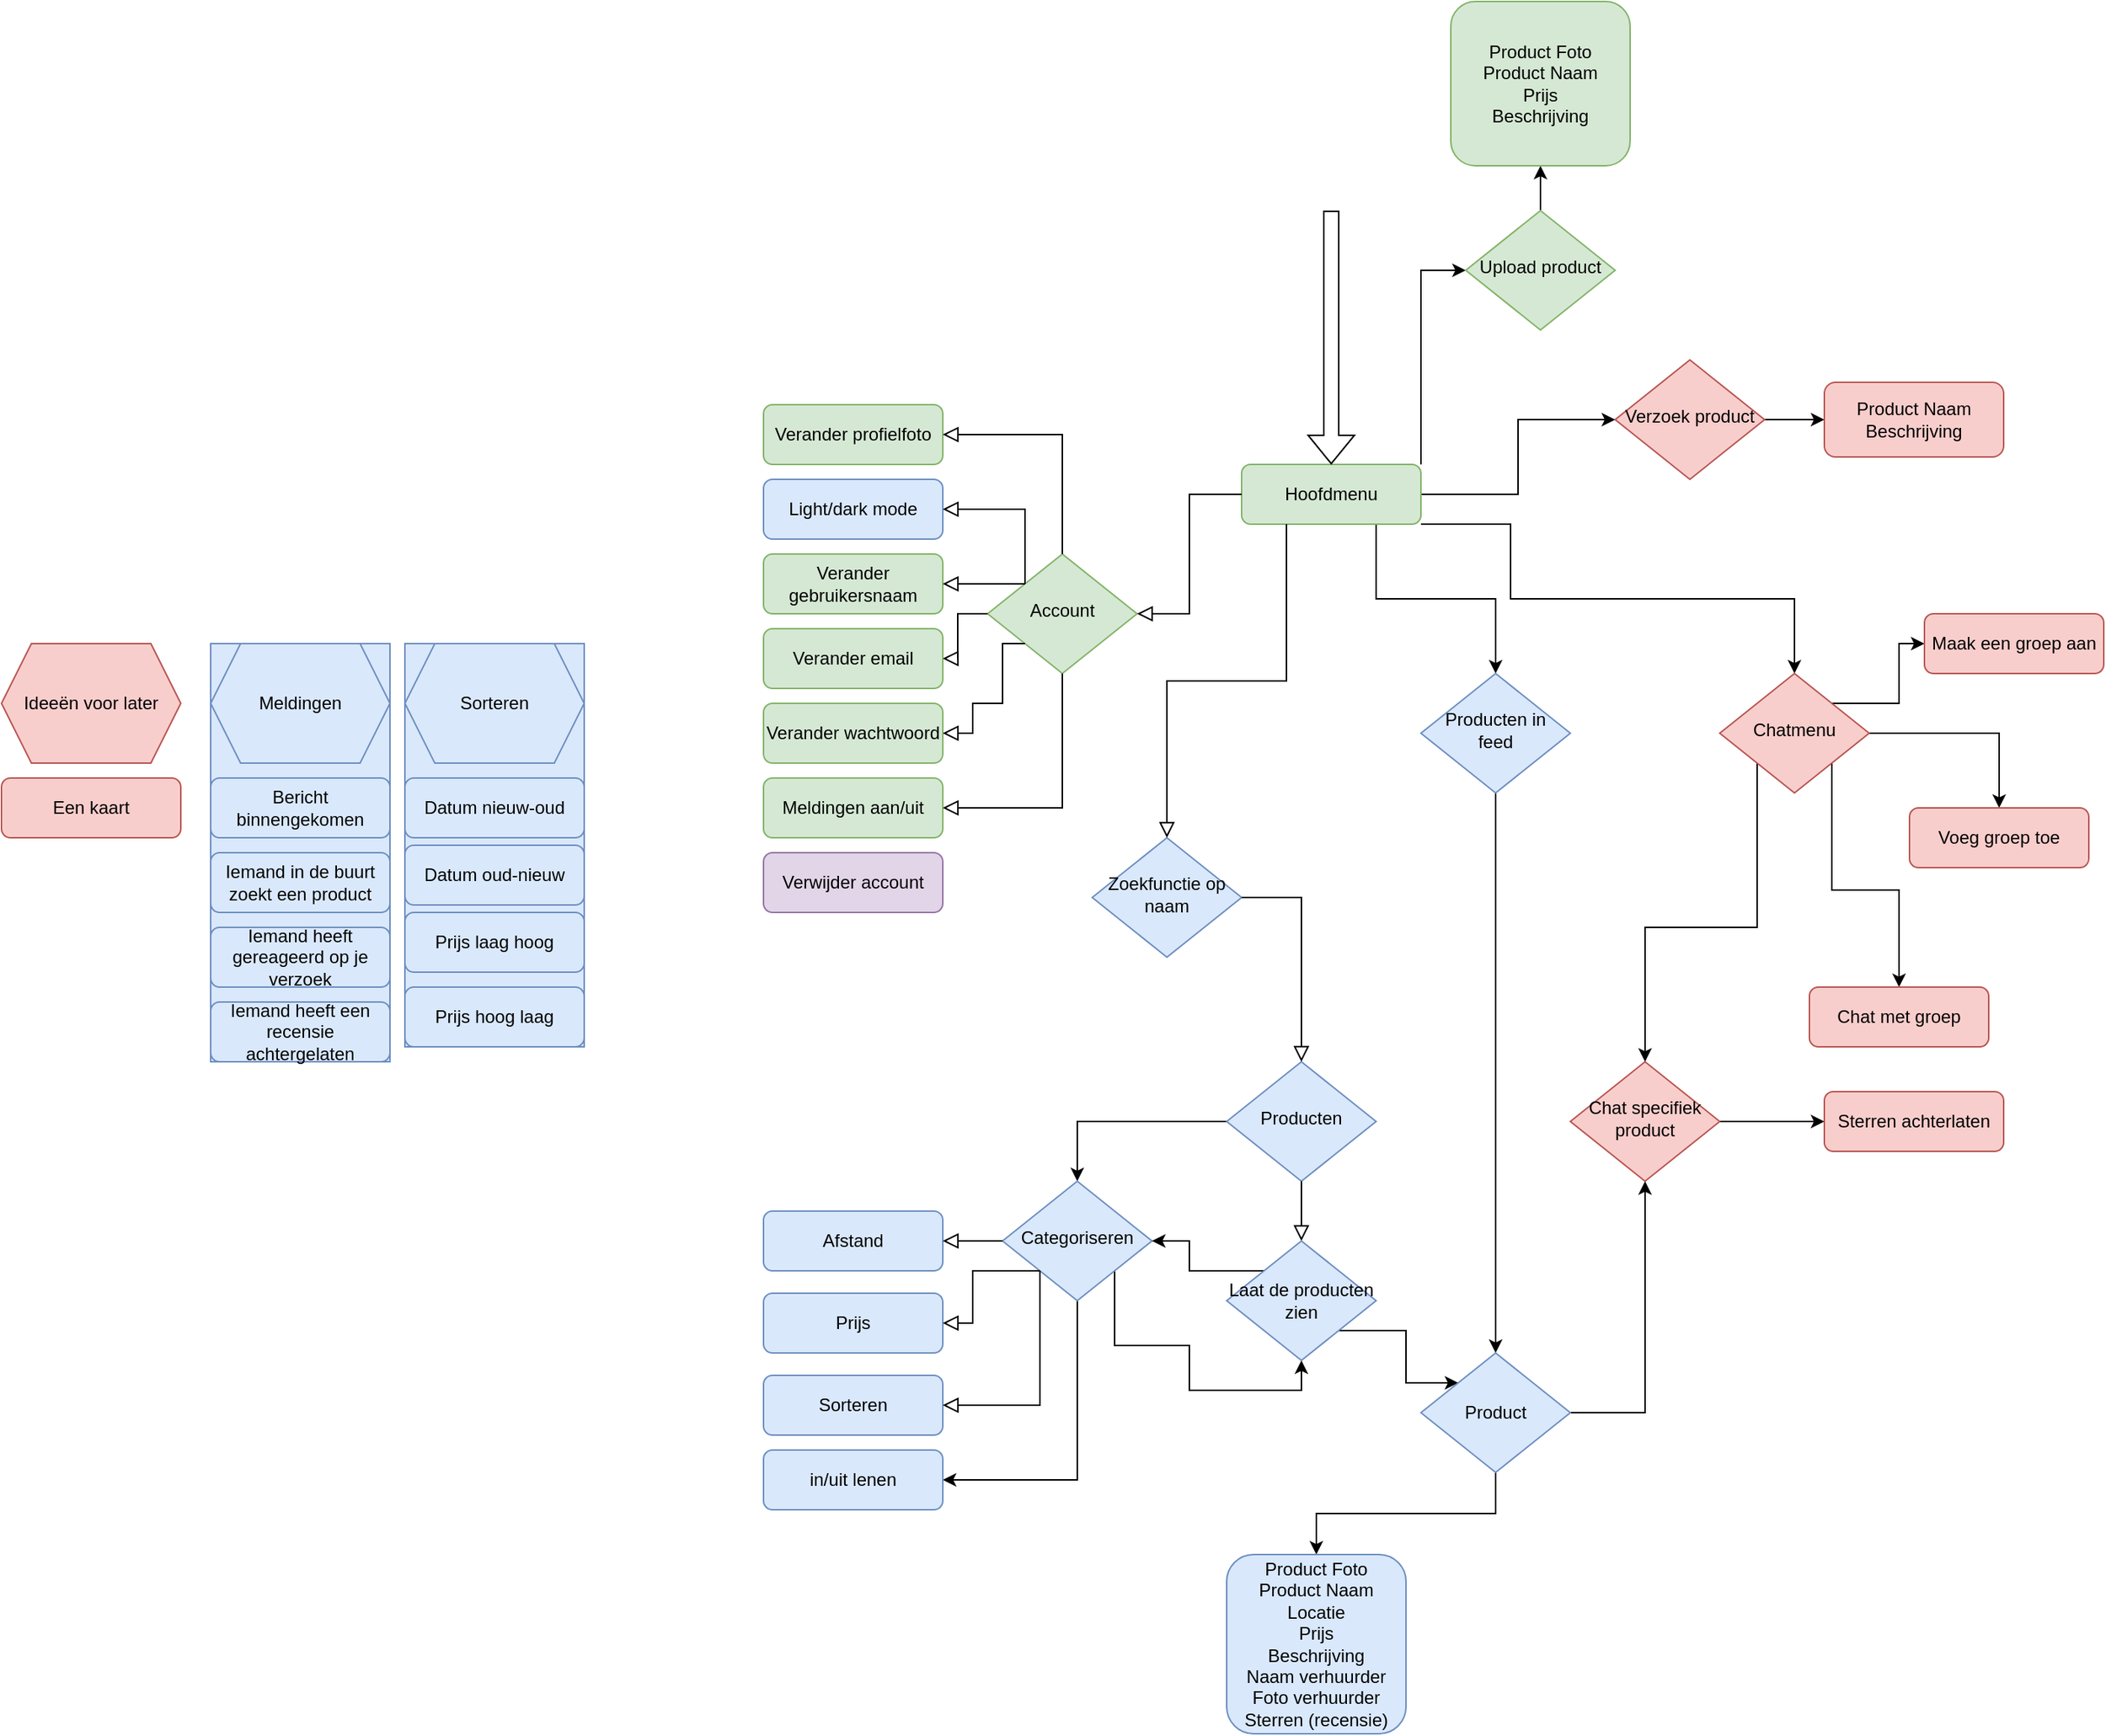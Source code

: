 <mxfile version="21.8.2" type="github">
  <diagram id="C5RBs43oDa-KdzZeNtuy" name="Page-1">
    <mxGraphModel dx="4003" dy="4105" grid="1" gridSize="10" guides="1" tooltips="1" connect="1" arrows="1" fold="1" page="1" pageScale="1" pageWidth="827" pageHeight="1169" math="0" shadow="0">
      <root>
        <mxCell id="WIyWlLk6GJQsqaUBKTNV-0" />
        <mxCell id="WIyWlLk6GJQsqaUBKTNV-1" parent="WIyWlLk6GJQsqaUBKTNV-0" />
        <mxCell id="afaMu38CD6oJEMducVZz-55" style="edgeStyle=orthogonalEdgeStyle;rounded=0;orthogonalLoop=1;jettySize=auto;html=1;exitX=0.75;exitY=1;exitDx=0;exitDy=0;entryX=0.5;entryY=0;entryDx=0;entryDy=0;" parent="WIyWlLk6GJQsqaUBKTNV-1" source="WIyWlLk6GJQsqaUBKTNV-3" target="afaMu38CD6oJEMducVZz-48" edge="1">
          <mxGeometry relative="1" as="geometry" />
        </mxCell>
        <mxCell id="afaMu38CD6oJEMducVZz-69" style="edgeStyle=orthogonalEdgeStyle;rounded=0;orthogonalLoop=1;jettySize=auto;html=1;exitX=1;exitY=1;exitDx=0;exitDy=0;entryX=0.5;entryY=0;entryDx=0;entryDy=0;" parent="WIyWlLk6GJQsqaUBKTNV-1" source="WIyWlLk6GJQsqaUBKTNV-3" target="afaMu38CD6oJEMducVZz-66" edge="1">
          <mxGeometry relative="1" as="geometry">
            <Array as="points">
              <mxPoint x="440" y="70" />
              <mxPoint x="440" y="120" />
              <mxPoint x="630" y="120" />
            </Array>
          </mxGeometry>
        </mxCell>
        <mxCell id="afaMu38CD6oJEMducVZz-87" style="edgeStyle=orthogonalEdgeStyle;rounded=0;orthogonalLoop=1;jettySize=auto;html=1;exitX=1;exitY=0;exitDx=0;exitDy=0;entryX=0;entryY=0.5;entryDx=0;entryDy=0;" parent="WIyWlLk6GJQsqaUBKTNV-1" source="WIyWlLk6GJQsqaUBKTNV-3" target="fX-Z9YBcb2msoDPGb8kQ-4" edge="1">
          <mxGeometry relative="1" as="geometry" />
        </mxCell>
        <mxCell id="afaMu38CD6oJEMducVZz-97" style="edgeStyle=orthogonalEdgeStyle;rounded=0;orthogonalLoop=1;jettySize=auto;html=1;exitX=1;exitY=0.5;exitDx=0;exitDy=0;" parent="WIyWlLk6GJQsqaUBKTNV-1" source="WIyWlLk6GJQsqaUBKTNV-3" target="afaMu38CD6oJEMducVZz-96" edge="1">
          <mxGeometry relative="1" as="geometry" />
        </mxCell>
        <mxCell id="WIyWlLk6GJQsqaUBKTNV-3" value="Hoofdmenu" style="rounded=1;whiteSpace=wrap;html=1;fontSize=12;glass=0;strokeWidth=1;shadow=0;fillColor=#d5e8d4;strokeColor=#82b366;" parent="WIyWlLk6GJQsqaUBKTNV-1" vertex="1">
          <mxGeometry x="260" y="30" width="120" height="40" as="geometry" />
        </mxCell>
        <mxCell id="WIyWlLk6GJQsqaUBKTNV-6" value="Zoekfunctie op naam" style="rhombus;whiteSpace=wrap;html=1;shadow=0;fontFamily=Helvetica;fontSize=12;align=center;strokeWidth=1;spacing=6;spacingTop=-4;fillColor=#dae8fc;strokeColor=#6c8ebf;" parent="WIyWlLk6GJQsqaUBKTNV-1" vertex="1">
          <mxGeometry x="160" y="280" width="100" height="80" as="geometry" />
        </mxCell>
        <mxCell id="fX-Z9YBcb2msoDPGb8kQ-0" value="Account" style="rhombus;whiteSpace=wrap;html=1;shadow=0;fontFamily=Helvetica;fontSize=12;align=center;strokeWidth=1;spacing=6;spacingTop=-4;fillColor=#d5e8d4;strokeColor=#82b366;" parent="WIyWlLk6GJQsqaUBKTNV-1" vertex="1">
          <mxGeometry x="90" y="90" width="100" height="80" as="geometry" />
        </mxCell>
        <mxCell id="afaMu38CD6oJEMducVZz-61" style="edgeStyle=orthogonalEdgeStyle;rounded=0;orthogonalLoop=1;jettySize=auto;html=1;exitX=0;exitY=0.5;exitDx=0;exitDy=0;entryX=0.5;entryY=0;entryDx=0;entryDy=0;" parent="WIyWlLk6GJQsqaUBKTNV-1" source="fX-Z9YBcb2msoDPGb8kQ-2" target="afaMu38CD6oJEMducVZz-15" edge="1">
          <mxGeometry relative="1" as="geometry" />
        </mxCell>
        <mxCell id="fX-Z9YBcb2msoDPGb8kQ-2" value="Producten" style="rhombus;whiteSpace=wrap;html=1;shadow=0;fontFamily=Helvetica;fontSize=12;align=center;strokeWidth=1;spacing=6;spacingTop=-4;fillColor=#dae8fc;strokeColor=#6c8ebf;" parent="WIyWlLk6GJQsqaUBKTNV-1" vertex="1">
          <mxGeometry x="250" y="430" width="100" height="80" as="geometry" />
        </mxCell>
        <mxCell id="afaMu38CD6oJEMducVZz-90" style="edgeStyle=orthogonalEdgeStyle;rounded=0;orthogonalLoop=1;jettySize=auto;html=1;exitX=0.5;exitY=0;exitDx=0;exitDy=0;entryX=0.5;entryY=1;entryDx=0;entryDy=0;" parent="WIyWlLk6GJQsqaUBKTNV-1" source="fX-Z9YBcb2msoDPGb8kQ-4" target="afaMu38CD6oJEMducVZz-89" edge="1">
          <mxGeometry relative="1" as="geometry" />
        </mxCell>
        <mxCell id="fX-Z9YBcb2msoDPGb8kQ-4" value="Upload product" style="rhombus;whiteSpace=wrap;html=1;shadow=0;fontFamily=Helvetica;fontSize=12;align=center;strokeWidth=1;spacing=6;spacingTop=-4;fillColor=#d5e8d4;strokeColor=#82b366;" parent="WIyWlLk6GJQsqaUBKTNV-1" vertex="1">
          <mxGeometry x="410" y="-140" width="100" height="80" as="geometry" />
        </mxCell>
        <mxCell id="afaMu38CD6oJEMducVZz-95" style="edgeStyle=orthogonalEdgeStyle;rounded=0;orthogonalLoop=1;jettySize=auto;html=1;exitX=1;exitY=0.5;exitDx=0;exitDy=0;entryX=0;entryY=0.5;entryDx=0;entryDy=0;" parent="WIyWlLk6GJQsqaUBKTNV-1" source="fX-Z9YBcb2msoDPGb8kQ-5" target="afaMu38CD6oJEMducVZz-94" edge="1">
          <mxGeometry relative="1" as="geometry" />
        </mxCell>
        <mxCell id="fX-Z9YBcb2msoDPGb8kQ-5" value="Chat specifiek product" style="rhombus;whiteSpace=wrap;html=1;shadow=0;fontFamily=Helvetica;fontSize=12;align=center;strokeWidth=1;spacing=6;spacingTop=-4;fillColor=#f8cecc;strokeColor=#b85450;" parent="WIyWlLk6GJQsqaUBKTNV-1" vertex="1">
          <mxGeometry x="480" y="430" width="100" height="80" as="geometry" />
        </mxCell>
        <mxCell id="fX-Z9YBcb2msoDPGb8kQ-8" value="" style="rounded=0;html=1;jettySize=auto;orthogonalLoop=1;fontSize=11;endArrow=block;endFill=0;endSize=8;strokeWidth=1;shadow=0;labelBackgroundColor=none;edgeStyle=orthogonalEdgeStyle;entryX=1;entryY=0.5;entryDx=0;entryDy=0;exitX=0;exitY=0.5;exitDx=0;exitDy=0;" parent="WIyWlLk6GJQsqaUBKTNV-1" source="WIyWlLk6GJQsqaUBKTNV-3" target="fX-Z9YBcb2msoDPGb8kQ-0" edge="1">
          <mxGeometry relative="1" as="geometry">
            <mxPoint x="390" y="60" as="sourcePoint" />
            <mxPoint x="460" y="70" as="targetPoint" />
          </mxGeometry>
        </mxCell>
        <mxCell id="fX-Z9YBcb2msoDPGb8kQ-12" value="Verander profielfoto" style="rounded=1;whiteSpace=wrap;html=1;fontSize=12;glass=0;strokeWidth=1;shadow=0;fillColor=#d5e8d4;strokeColor=#82b366;" parent="WIyWlLk6GJQsqaUBKTNV-1" vertex="1">
          <mxGeometry x="-60" y="-10" width="120" height="40" as="geometry" />
        </mxCell>
        <mxCell id="fX-Z9YBcb2msoDPGb8kQ-13" value="Verander gebruikersnaam" style="rounded=1;whiteSpace=wrap;html=1;fontSize=12;glass=0;strokeWidth=1;shadow=0;fillColor=#d5e8d4;strokeColor=#82b366;" parent="WIyWlLk6GJQsqaUBKTNV-1" vertex="1">
          <mxGeometry x="-60" y="90" width="120" height="40" as="geometry" />
        </mxCell>
        <mxCell id="fX-Z9YBcb2msoDPGb8kQ-14" value="Verander email" style="rounded=1;whiteSpace=wrap;html=1;fontSize=12;glass=0;strokeWidth=1;shadow=0;fillColor=#d5e8d4;strokeColor=#82b366;" parent="WIyWlLk6GJQsqaUBKTNV-1" vertex="1">
          <mxGeometry x="-60" y="140" width="120" height="40" as="geometry" />
        </mxCell>
        <mxCell id="fX-Z9YBcb2msoDPGb8kQ-15" value="Verander wachtwoord" style="rounded=1;whiteSpace=wrap;html=1;fontSize=12;glass=0;strokeWidth=1;shadow=0;fillColor=#d5e8d4;strokeColor=#82b366;" parent="WIyWlLk6GJQsqaUBKTNV-1" vertex="1">
          <mxGeometry x="-60" y="190" width="120" height="40" as="geometry" />
        </mxCell>
        <mxCell id="fX-Z9YBcb2msoDPGb8kQ-24" value="Meldingen aan/uit" style="rounded=1;whiteSpace=wrap;html=1;fontSize=12;glass=0;strokeWidth=1;shadow=0;fillColor=#d5e8d4;strokeColor=#82b366;" parent="WIyWlLk6GJQsqaUBKTNV-1" vertex="1">
          <mxGeometry x="-60" y="240" width="120" height="40" as="geometry" />
        </mxCell>
        <mxCell id="afaMu38CD6oJEMducVZz-1" value="" style="group;fillColor=#dae8fc;strokeColor=#6c8ebf;" parent="WIyWlLk6GJQsqaUBKTNV-1" vertex="1" connectable="0">
          <mxGeometry x="-430" y="150" width="120" height="280" as="geometry" />
        </mxCell>
        <mxCell id="fX-Z9YBcb2msoDPGb8kQ-20" value="Bericht binnengekomen" style="rounded=1;whiteSpace=wrap;html=1;fontSize=12;glass=0;strokeWidth=1;shadow=0;fillColor=#dae8fc;strokeColor=#6c8ebf;" parent="afaMu38CD6oJEMducVZz-1" vertex="1">
          <mxGeometry y="90" width="120" height="40" as="geometry" />
        </mxCell>
        <mxCell id="fX-Z9YBcb2msoDPGb8kQ-21" value="Iemand in de buurt zoekt een product" style="rounded=1;whiteSpace=wrap;html=1;fontSize=12;glass=0;strokeWidth=1;shadow=0;fillColor=#dae8fc;strokeColor=#6c8ebf;" parent="afaMu38CD6oJEMducVZz-1" vertex="1">
          <mxGeometry y="140" width="120" height="40" as="geometry" />
        </mxCell>
        <mxCell id="fX-Z9YBcb2msoDPGb8kQ-22" value="Iemand heeft gereageerd op je verzoek" style="rounded=1;whiteSpace=wrap;html=1;fontSize=12;glass=0;strokeWidth=1;shadow=0;fillColor=#dae8fc;strokeColor=#6c8ebf;" parent="afaMu38CD6oJEMducVZz-1" vertex="1">
          <mxGeometry y="190" width="120" height="40" as="geometry" />
        </mxCell>
        <mxCell id="fX-Z9YBcb2msoDPGb8kQ-23" value="Iemand heeft een recensie achtergelaten" style="rounded=1;whiteSpace=wrap;html=1;fontSize=12;glass=0;strokeWidth=1;shadow=0;fillColor=#dae8fc;strokeColor=#6c8ebf;" parent="afaMu38CD6oJEMducVZz-1" vertex="1">
          <mxGeometry y="240" width="120" height="40" as="geometry" />
        </mxCell>
        <mxCell id="afaMu38CD6oJEMducVZz-0" value="Meldingen" style="shape=hexagon;perimeter=hexagonPerimeter2;whiteSpace=wrap;html=1;fixedSize=1;fillColor=#dae8fc;strokeColor=#6c8ebf;" parent="afaMu38CD6oJEMducVZz-1" vertex="1">
          <mxGeometry width="120" height="80" as="geometry" />
        </mxCell>
        <mxCell id="afaMu38CD6oJEMducVZz-2" value="" style="rounded=0;html=1;jettySize=auto;orthogonalLoop=1;fontSize=11;endArrow=block;endFill=0;endSize=8;strokeWidth=1;shadow=0;labelBackgroundColor=none;edgeStyle=orthogonalEdgeStyle;entryX=1;entryY=0.5;entryDx=0;entryDy=0;exitX=0.5;exitY=0;exitDx=0;exitDy=0;" parent="WIyWlLk6GJQsqaUBKTNV-1" source="fX-Z9YBcb2msoDPGb8kQ-0" target="fX-Z9YBcb2msoDPGb8kQ-12" edge="1">
          <mxGeometry relative="1" as="geometry">
            <mxPoint x="230" y="30" as="sourcePoint" />
            <mxPoint x="100" y="90" as="targetPoint" />
          </mxGeometry>
        </mxCell>
        <mxCell id="afaMu38CD6oJEMducVZz-3" value="" style="rounded=0;html=1;jettySize=auto;orthogonalLoop=1;fontSize=11;endArrow=block;endFill=0;endSize=8;strokeWidth=1;shadow=0;labelBackgroundColor=none;edgeStyle=orthogonalEdgeStyle;entryX=1;entryY=0.5;entryDx=0;entryDy=0;exitX=0.5;exitY=1;exitDx=0;exitDy=0;" parent="WIyWlLk6GJQsqaUBKTNV-1" source="fX-Z9YBcb2msoDPGb8kQ-0" target="fX-Z9YBcb2msoDPGb8kQ-24" edge="1">
          <mxGeometry relative="1" as="geometry">
            <mxPoint x="100" y="140" as="sourcePoint" />
            <mxPoint x="70" y="70" as="targetPoint" />
          </mxGeometry>
        </mxCell>
        <mxCell id="afaMu38CD6oJEMducVZz-4" value="" style="rounded=0;html=1;jettySize=auto;orthogonalLoop=1;fontSize=11;endArrow=block;endFill=0;endSize=8;strokeWidth=1;shadow=0;labelBackgroundColor=none;edgeStyle=orthogonalEdgeStyle;entryX=1;entryY=0.5;entryDx=0;entryDy=0;exitX=0;exitY=0;exitDx=0;exitDy=0;" parent="WIyWlLk6GJQsqaUBKTNV-1" source="fX-Z9YBcb2msoDPGb8kQ-0" target="fX-Z9YBcb2msoDPGb8kQ-13" edge="1">
          <mxGeometry relative="1" as="geometry">
            <mxPoint x="150" y="100" as="sourcePoint" />
            <mxPoint x="70" y="70" as="targetPoint" />
          </mxGeometry>
        </mxCell>
        <mxCell id="afaMu38CD6oJEMducVZz-5" value="" style="rounded=0;html=1;jettySize=auto;orthogonalLoop=1;fontSize=11;endArrow=block;endFill=0;endSize=8;strokeWidth=1;shadow=0;labelBackgroundColor=none;edgeStyle=orthogonalEdgeStyle;entryX=1;entryY=0.5;entryDx=0;entryDy=0;exitX=0;exitY=0.5;exitDx=0;exitDy=0;" parent="WIyWlLk6GJQsqaUBKTNV-1" source="fX-Z9YBcb2msoDPGb8kQ-0" target="fX-Z9YBcb2msoDPGb8kQ-14" edge="1">
          <mxGeometry relative="1" as="geometry">
            <mxPoint x="160" y="110" as="sourcePoint" />
            <mxPoint x="80" y="80" as="targetPoint" />
          </mxGeometry>
        </mxCell>
        <mxCell id="afaMu38CD6oJEMducVZz-6" value="" style="rounded=0;html=1;jettySize=auto;orthogonalLoop=1;fontSize=11;endArrow=block;endFill=0;endSize=8;strokeWidth=1;shadow=0;labelBackgroundColor=none;edgeStyle=orthogonalEdgeStyle;entryX=1;entryY=0.5;entryDx=0;entryDy=0;exitX=0;exitY=1;exitDx=0;exitDy=0;" parent="WIyWlLk6GJQsqaUBKTNV-1" source="fX-Z9YBcb2msoDPGb8kQ-0" target="fX-Z9YBcb2msoDPGb8kQ-15" edge="1">
          <mxGeometry relative="1" as="geometry">
            <mxPoint x="170" y="120" as="sourcePoint" />
            <mxPoint x="90" y="90" as="targetPoint" />
            <Array as="points">
              <mxPoint x="100" y="150" />
              <mxPoint x="100" y="190" />
              <mxPoint x="80" y="190" />
              <mxPoint x="80" y="210" />
            </Array>
          </mxGeometry>
        </mxCell>
        <mxCell id="afaMu38CD6oJEMducVZz-7" value="" style="rounded=0;html=1;jettySize=auto;orthogonalLoop=1;fontSize=11;endArrow=block;endFill=0;endSize=8;strokeWidth=1;shadow=0;labelBackgroundColor=none;edgeStyle=orthogonalEdgeStyle;entryX=0.5;entryY=0;entryDx=0;entryDy=0;exitX=0.25;exitY=1;exitDx=0;exitDy=0;" parent="WIyWlLk6GJQsqaUBKTNV-1" source="WIyWlLk6GJQsqaUBKTNV-3" target="WIyWlLk6GJQsqaUBKTNV-6" edge="1">
          <mxGeometry relative="1" as="geometry">
            <mxPoint x="260" y="70" as="sourcePoint" />
            <mxPoint x="200" y="140" as="targetPoint" />
          </mxGeometry>
        </mxCell>
        <mxCell id="afaMu38CD6oJEMducVZz-57" style="edgeStyle=orthogonalEdgeStyle;rounded=0;orthogonalLoop=1;jettySize=auto;html=1;exitX=1;exitY=1;exitDx=0;exitDy=0;entryX=0.5;entryY=1;entryDx=0;entryDy=0;" parent="WIyWlLk6GJQsqaUBKTNV-1" source="afaMu38CD6oJEMducVZz-15" target="afaMu38CD6oJEMducVZz-49" edge="1">
          <mxGeometry relative="1" as="geometry">
            <Array as="points">
              <mxPoint x="175" y="620" />
              <mxPoint x="225" y="620" />
              <mxPoint x="225" y="650" />
              <mxPoint x="300" y="650" />
            </Array>
          </mxGeometry>
        </mxCell>
        <mxCell id="afaMu38CD6oJEMducVZz-101" style="edgeStyle=orthogonalEdgeStyle;rounded=0;orthogonalLoop=1;jettySize=auto;html=1;exitX=0.5;exitY=1;exitDx=0;exitDy=0;entryX=1;entryY=0.5;entryDx=0;entryDy=0;" parent="WIyWlLk6GJQsqaUBKTNV-1" source="afaMu38CD6oJEMducVZz-15" target="afaMu38CD6oJEMducVZz-100" edge="1">
          <mxGeometry relative="1" as="geometry">
            <Array as="points">
              <mxPoint x="150" y="710" />
            </Array>
          </mxGeometry>
        </mxCell>
        <mxCell id="afaMu38CD6oJEMducVZz-15" value="Categoriseren" style="rhombus;whiteSpace=wrap;html=1;shadow=0;fontFamily=Helvetica;fontSize=12;align=center;strokeWidth=1;spacing=6;spacingTop=-4;fillColor=#dae8fc;strokeColor=#6c8ebf;" parent="WIyWlLk6GJQsqaUBKTNV-1" vertex="1">
          <mxGeometry x="100" y="510" width="100" height="80" as="geometry" />
        </mxCell>
        <mxCell id="afaMu38CD6oJEMducVZz-16" value="Afstand" style="rounded=1;whiteSpace=wrap;html=1;fontSize=12;glass=0;strokeWidth=1;shadow=0;fillColor=#dae8fc;strokeColor=#6c8ebf;" parent="WIyWlLk6GJQsqaUBKTNV-1" vertex="1">
          <mxGeometry x="-60" y="530" width="120" height="40" as="geometry" />
        </mxCell>
        <mxCell id="afaMu38CD6oJEMducVZz-17" value="Prijs" style="rounded=1;whiteSpace=wrap;html=1;fontSize=12;glass=0;strokeWidth=1;shadow=0;fillColor=#dae8fc;strokeColor=#6c8ebf;" parent="WIyWlLk6GJQsqaUBKTNV-1" vertex="1">
          <mxGeometry x="-60" y="585" width="120" height="40" as="geometry" />
        </mxCell>
        <mxCell id="afaMu38CD6oJEMducVZz-25" value="Sorteren" style="rounded=1;whiteSpace=wrap;html=1;fontSize=12;glass=0;strokeWidth=1;shadow=0;fillColor=#dae8fc;strokeColor=#6c8ebf;" parent="WIyWlLk6GJQsqaUBKTNV-1" vertex="1">
          <mxGeometry x="-60" y="640" width="120" height="40" as="geometry" />
        </mxCell>
        <mxCell id="afaMu38CD6oJEMducVZz-37" value="" style="group;fillColor=#dae8fc;strokeColor=#6c8ebf;" parent="WIyWlLk6GJQsqaUBKTNV-1" vertex="1" connectable="0">
          <mxGeometry x="-300" y="150" width="120" height="270" as="geometry" />
        </mxCell>
        <mxCell id="afaMu38CD6oJEMducVZz-26" value="Sorteren" style="shape=hexagon;perimeter=hexagonPerimeter2;whiteSpace=wrap;html=1;fixedSize=1;fillColor=#dae8fc;strokeColor=#6c8ebf;" parent="afaMu38CD6oJEMducVZz-37" vertex="1">
          <mxGeometry width="120" height="80" as="geometry" />
        </mxCell>
        <mxCell id="afaMu38CD6oJEMducVZz-33" value="Datum nieuw-oud" style="rounded=1;whiteSpace=wrap;html=1;fontSize=12;glass=0;strokeWidth=1;shadow=0;fillColor=#dae8fc;strokeColor=#6c8ebf;" parent="afaMu38CD6oJEMducVZz-37" vertex="1">
          <mxGeometry y="90" width="120" height="40" as="geometry" />
        </mxCell>
        <mxCell id="afaMu38CD6oJEMducVZz-34" value="Datum oud-nieuw" style="rounded=1;whiteSpace=wrap;html=1;fontSize=12;glass=0;strokeWidth=1;shadow=0;fillColor=#dae8fc;strokeColor=#6c8ebf;" parent="afaMu38CD6oJEMducVZz-37" vertex="1">
          <mxGeometry y="135" width="120" height="40" as="geometry" />
        </mxCell>
        <mxCell id="afaMu38CD6oJEMducVZz-35" value="Prijs laag hoog" style="rounded=1;whiteSpace=wrap;html=1;fontSize=12;glass=0;strokeWidth=1;shadow=0;fillColor=#dae8fc;strokeColor=#6c8ebf;" parent="afaMu38CD6oJEMducVZz-37" vertex="1">
          <mxGeometry y="180" width="120" height="40" as="geometry" />
        </mxCell>
        <mxCell id="afaMu38CD6oJEMducVZz-36" value="Prijs hoog laag" style="rounded=1;whiteSpace=wrap;html=1;fontSize=12;glass=0;strokeWidth=1;shadow=0;fillColor=#dae8fc;strokeColor=#6c8ebf;" parent="afaMu38CD6oJEMducVZz-37" vertex="1">
          <mxGeometry y="230" width="120" height="40" as="geometry" />
        </mxCell>
        <mxCell id="afaMu38CD6oJEMducVZz-40" value="" style="rounded=0;html=1;jettySize=auto;orthogonalLoop=1;fontSize=11;endArrow=block;endFill=0;endSize=8;strokeWidth=1;shadow=0;labelBackgroundColor=none;edgeStyle=orthogonalEdgeStyle;entryX=1;entryY=0.5;entryDx=0;entryDy=0;exitX=0;exitY=0.5;exitDx=0;exitDy=0;" parent="WIyWlLk6GJQsqaUBKTNV-1" source="afaMu38CD6oJEMducVZz-15" target="afaMu38CD6oJEMducVZz-16" edge="1">
          <mxGeometry relative="1" as="geometry">
            <mxPoint x="245" y="480" as="sourcePoint" />
            <mxPoint x="185" y="540" as="targetPoint" />
          </mxGeometry>
        </mxCell>
        <mxCell id="afaMu38CD6oJEMducVZz-41" value="" style="rounded=0;html=1;jettySize=auto;orthogonalLoop=1;fontSize=11;endArrow=block;endFill=0;endSize=8;strokeWidth=1;shadow=0;labelBackgroundColor=none;edgeStyle=orthogonalEdgeStyle;entryX=1;entryY=0.5;entryDx=0;entryDy=0;exitX=0;exitY=1;exitDx=0;exitDy=0;" parent="WIyWlLk6GJQsqaUBKTNV-1" source="afaMu38CD6oJEMducVZz-15" target="afaMu38CD6oJEMducVZz-17" edge="1">
          <mxGeometry relative="1" as="geometry">
            <mxPoint x="110" y="560" as="sourcePoint" />
            <mxPoint x="70" y="560" as="targetPoint" />
          </mxGeometry>
        </mxCell>
        <mxCell id="afaMu38CD6oJEMducVZz-42" value="" style="rounded=0;html=1;jettySize=auto;orthogonalLoop=1;fontSize=11;endArrow=block;endFill=0;endSize=8;strokeWidth=1;shadow=0;labelBackgroundColor=none;edgeStyle=orthogonalEdgeStyle;entryX=1;entryY=0.5;entryDx=0;entryDy=0;exitX=0;exitY=1;exitDx=0;exitDy=0;" parent="WIyWlLk6GJQsqaUBKTNV-1" source="afaMu38CD6oJEMducVZz-15" target="afaMu38CD6oJEMducVZz-25" edge="1">
          <mxGeometry relative="1" as="geometry">
            <mxPoint x="135" y="580" as="sourcePoint" />
            <mxPoint x="70" y="615" as="targetPoint" />
            <Array as="points">
              <mxPoint x="125" y="660" />
            </Array>
          </mxGeometry>
        </mxCell>
        <mxCell id="afaMu38CD6oJEMducVZz-43" value="Ideeën voor later" style="shape=hexagon;perimeter=hexagonPerimeter2;whiteSpace=wrap;html=1;fixedSize=1;fillColor=#f8cecc;strokeColor=#b85450;" parent="WIyWlLk6GJQsqaUBKTNV-1" vertex="1">
          <mxGeometry x="-570" y="150" width="120" height="80" as="geometry" />
        </mxCell>
        <mxCell id="afaMu38CD6oJEMducVZz-44" value="Een kaart" style="rounded=1;whiteSpace=wrap;html=1;fontSize=12;glass=0;strokeWidth=1;shadow=0;fillColor=#f8cecc;strokeColor=#b85450;" parent="WIyWlLk6GJQsqaUBKTNV-1" vertex="1">
          <mxGeometry x="-570" y="240" width="120" height="40" as="geometry" />
        </mxCell>
        <mxCell id="afaMu38CD6oJEMducVZz-46" value="" style="rounded=0;html=1;jettySize=auto;orthogonalLoop=1;fontSize=11;endArrow=block;endFill=0;endSize=8;strokeWidth=1;shadow=0;labelBackgroundColor=none;edgeStyle=orthogonalEdgeStyle;exitX=0.5;exitY=1;exitDx=0;exitDy=0;entryX=0.5;entryY=0;entryDx=0;entryDy=0;" parent="WIyWlLk6GJQsqaUBKTNV-1" source="fX-Z9YBcb2msoDPGb8kQ-2" target="afaMu38CD6oJEMducVZz-49" edge="1">
          <mxGeometry relative="1" as="geometry">
            <mxPoint x="285" y="500" as="sourcePoint" />
            <mxPoint x="300" y="550" as="targetPoint" />
          </mxGeometry>
        </mxCell>
        <mxCell id="afaMu38CD6oJEMducVZz-47" value="" style="rounded=0;html=1;jettySize=auto;orthogonalLoop=1;fontSize=11;endArrow=block;endFill=0;endSize=8;strokeWidth=1;shadow=0;labelBackgroundColor=none;edgeStyle=orthogonalEdgeStyle;entryX=0.5;entryY=0;entryDx=0;entryDy=0;exitX=1;exitY=0.5;exitDx=0;exitDy=0;" parent="WIyWlLk6GJQsqaUBKTNV-1" source="WIyWlLk6GJQsqaUBKTNV-6" target="fX-Z9YBcb2msoDPGb8kQ-2" edge="1">
          <mxGeometry relative="1" as="geometry">
            <mxPoint x="285" y="500" as="sourcePoint" />
            <mxPoint x="225" y="560" as="targetPoint" />
          </mxGeometry>
        </mxCell>
        <mxCell id="afaMu38CD6oJEMducVZz-52" style="edgeStyle=orthogonalEdgeStyle;rounded=0;orthogonalLoop=1;jettySize=auto;html=1;exitX=0.5;exitY=1;exitDx=0;exitDy=0;entryX=0.5;entryY=0;entryDx=0;entryDy=0;" parent="WIyWlLk6GJQsqaUBKTNV-1" source="afaMu38CD6oJEMducVZz-48" target="afaMu38CD6oJEMducVZz-51" edge="1">
          <mxGeometry relative="1" as="geometry" />
        </mxCell>
        <mxCell id="afaMu38CD6oJEMducVZz-48" value="Producten in feed" style="rhombus;whiteSpace=wrap;html=1;shadow=0;fontFamily=Helvetica;fontSize=12;align=center;strokeWidth=1;spacing=6;spacingTop=-4;fillColor=#dae8fc;strokeColor=#6c8ebf;" parent="WIyWlLk6GJQsqaUBKTNV-1" vertex="1">
          <mxGeometry x="380" y="170" width="100" height="80" as="geometry" />
        </mxCell>
        <mxCell id="afaMu38CD6oJEMducVZz-56" style="edgeStyle=orthogonalEdgeStyle;rounded=0;orthogonalLoop=1;jettySize=auto;html=1;exitX=1;exitY=1;exitDx=0;exitDy=0;entryX=0;entryY=0;entryDx=0;entryDy=0;" parent="WIyWlLk6GJQsqaUBKTNV-1" source="afaMu38CD6oJEMducVZz-49" target="afaMu38CD6oJEMducVZz-51" edge="1">
          <mxGeometry relative="1" as="geometry" />
        </mxCell>
        <mxCell id="afaMu38CD6oJEMducVZz-58" style="edgeStyle=orthogonalEdgeStyle;rounded=0;orthogonalLoop=1;jettySize=auto;html=1;exitX=0;exitY=0;exitDx=0;exitDy=0;entryX=1;entryY=0.5;entryDx=0;entryDy=0;" parent="WIyWlLk6GJQsqaUBKTNV-1" source="afaMu38CD6oJEMducVZz-49" target="afaMu38CD6oJEMducVZz-15" edge="1">
          <mxGeometry relative="1" as="geometry" />
        </mxCell>
        <mxCell id="afaMu38CD6oJEMducVZz-49" value="Laat de producten zien" style="rhombus;whiteSpace=wrap;html=1;fillColor=#dae8fc;strokeColor=#6c8ebf;" parent="WIyWlLk6GJQsqaUBKTNV-1" vertex="1">
          <mxGeometry x="250" y="550" width="100" height="80" as="geometry" />
        </mxCell>
        <mxCell id="afaMu38CD6oJEMducVZz-64" style="edgeStyle=orthogonalEdgeStyle;rounded=0;orthogonalLoop=1;jettySize=auto;html=1;exitX=0.5;exitY=1;exitDx=0;exitDy=0;entryX=0.5;entryY=0;entryDx=0;entryDy=0;" parent="WIyWlLk6GJQsqaUBKTNV-1" source="afaMu38CD6oJEMducVZz-51" target="afaMu38CD6oJEMducVZz-62" edge="1">
          <mxGeometry relative="1" as="geometry" />
        </mxCell>
        <mxCell id="afaMu38CD6oJEMducVZz-65" style="edgeStyle=orthogonalEdgeStyle;rounded=0;orthogonalLoop=1;jettySize=auto;html=1;exitX=1;exitY=0.5;exitDx=0;exitDy=0;entryX=0.5;entryY=1;entryDx=0;entryDy=0;" parent="WIyWlLk6GJQsqaUBKTNV-1" source="afaMu38CD6oJEMducVZz-51" target="fX-Z9YBcb2msoDPGb8kQ-5" edge="1">
          <mxGeometry relative="1" as="geometry" />
        </mxCell>
        <mxCell id="afaMu38CD6oJEMducVZz-51" value="Product" style="rhombus;whiteSpace=wrap;html=1;fillColor=#dae8fc;strokeColor=#6c8ebf;" parent="WIyWlLk6GJQsqaUBKTNV-1" vertex="1">
          <mxGeometry x="380" y="625" width="100" height="80" as="geometry" />
        </mxCell>
        <mxCell id="afaMu38CD6oJEMducVZz-62" value="Product Foto&lt;br&gt;Product Naam&lt;br&gt;Locatie&lt;br&gt;Prijs&lt;br&gt;Beschrijving&lt;br&gt;Naam verhuurder&lt;br&gt;Foto verhuurder&lt;br&gt;Sterren (recensie)" style="rounded=1;whiteSpace=wrap;html=1;fontSize=12;glass=0;strokeWidth=1;shadow=0;fillColor=#dae8fc;strokeColor=#6c8ebf;" parent="WIyWlLk6GJQsqaUBKTNV-1" vertex="1">
          <mxGeometry x="250" y="760" width="120" height="120" as="geometry" />
        </mxCell>
        <mxCell id="afaMu38CD6oJEMducVZz-77" style="edgeStyle=orthogonalEdgeStyle;rounded=0;orthogonalLoop=1;jettySize=auto;html=1;exitX=0;exitY=1;exitDx=0;exitDy=0;entryX=0.5;entryY=0;entryDx=0;entryDy=0;" parent="WIyWlLk6GJQsqaUBKTNV-1" source="afaMu38CD6oJEMducVZz-66" target="fX-Z9YBcb2msoDPGb8kQ-5" edge="1">
          <mxGeometry relative="1" as="geometry" />
        </mxCell>
        <mxCell id="afaMu38CD6oJEMducVZz-80" style="edgeStyle=orthogonalEdgeStyle;rounded=0;orthogonalLoop=1;jettySize=auto;html=1;exitX=1;exitY=1;exitDx=0;exitDy=0;entryX=0.5;entryY=0;entryDx=0;entryDy=0;" parent="WIyWlLk6GJQsqaUBKTNV-1" source="afaMu38CD6oJEMducVZz-66" target="afaMu38CD6oJEMducVZz-81" edge="1">
          <mxGeometry relative="1" as="geometry">
            <mxPoint x="675" y="370" as="targetPoint" />
          </mxGeometry>
        </mxCell>
        <mxCell id="afaMu38CD6oJEMducVZz-83" style="edgeStyle=orthogonalEdgeStyle;rounded=0;orthogonalLoop=1;jettySize=auto;html=1;exitX=1;exitY=0.5;exitDx=0;exitDy=0;entryX=0.5;entryY=0;entryDx=0;entryDy=0;" parent="WIyWlLk6GJQsqaUBKTNV-1" source="afaMu38CD6oJEMducVZz-66" target="afaMu38CD6oJEMducVZz-82" edge="1">
          <mxGeometry relative="1" as="geometry" />
        </mxCell>
        <mxCell id="afaMu38CD6oJEMducVZz-85" style="edgeStyle=orthogonalEdgeStyle;rounded=0;orthogonalLoop=1;jettySize=auto;html=1;exitX=1;exitY=0;exitDx=0;exitDy=0;entryX=0;entryY=0.5;entryDx=0;entryDy=0;" parent="WIyWlLk6GJQsqaUBKTNV-1" source="afaMu38CD6oJEMducVZz-66" target="afaMu38CD6oJEMducVZz-84" edge="1">
          <mxGeometry relative="1" as="geometry" />
        </mxCell>
        <mxCell id="afaMu38CD6oJEMducVZz-66" value="Chatmenu" style="rhombus;whiteSpace=wrap;html=1;shadow=0;fontFamily=Helvetica;fontSize=12;align=center;strokeWidth=1;spacing=6;spacingTop=-4;fillColor=#f8cecc;strokeColor=#b85450;" parent="WIyWlLk6GJQsqaUBKTNV-1" vertex="1">
          <mxGeometry x="580" y="170" width="100" height="80" as="geometry" />
        </mxCell>
        <mxCell id="afaMu38CD6oJEMducVZz-81" value="Chat met groep" style="rounded=1;whiteSpace=wrap;html=1;fontSize=12;glass=0;strokeWidth=1;shadow=0;fillColor=#f8cecc;strokeColor=#b85450;" parent="WIyWlLk6GJQsqaUBKTNV-1" vertex="1">
          <mxGeometry x="640" y="380" width="120" height="40" as="geometry" />
        </mxCell>
        <mxCell id="afaMu38CD6oJEMducVZz-82" value="Voeg groep toe" style="rounded=1;whiteSpace=wrap;html=1;fontSize=12;glass=0;strokeWidth=1;shadow=0;fillColor=#f8cecc;strokeColor=#b85450;" parent="WIyWlLk6GJQsqaUBKTNV-1" vertex="1">
          <mxGeometry x="707" y="260" width="120" height="40" as="geometry" />
        </mxCell>
        <mxCell id="afaMu38CD6oJEMducVZz-84" value="Maak een groep aan" style="rounded=1;whiteSpace=wrap;html=1;fontSize=12;glass=0;strokeWidth=1;shadow=0;fillColor=#f8cecc;strokeColor=#b85450;" parent="WIyWlLk6GJQsqaUBKTNV-1" vertex="1">
          <mxGeometry x="717" y="130" width="120" height="40" as="geometry" />
        </mxCell>
        <mxCell id="afaMu38CD6oJEMducVZz-86" value="" style="shape=flexArrow;endArrow=classic;html=1;rounded=0;" parent="WIyWlLk6GJQsqaUBKTNV-1" target="WIyWlLk6GJQsqaUBKTNV-3" edge="1">
          <mxGeometry width="50" height="50" relative="1" as="geometry">
            <mxPoint x="320" y="-140" as="sourcePoint" />
            <mxPoint x="370" y="-50" as="targetPoint" />
          </mxGeometry>
        </mxCell>
        <mxCell id="afaMu38CD6oJEMducVZz-89" value="Product Foto&lt;br&gt;Product Naam&lt;br&gt;Prijs&lt;br&gt;Beschrijving" style="rounded=1;whiteSpace=wrap;html=1;fontSize=12;glass=0;strokeWidth=1;shadow=0;fillColor=#d5e8d4;strokeColor=#82b366;" parent="WIyWlLk6GJQsqaUBKTNV-1" vertex="1">
          <mxGeometry x="400" y="-280" width="120" height="110" as="geometry" />
        </mxCell>
        <mxCell id="afaMu38CD6oJEMducVZz-94" value="Sterren achterlaten" style="rounded=1;whiteSpace=wrap;html=1;fontSize=12;glass=0;strokeWidth=1;shadow=0;fillColor=#f8cecc;strokeColor=#b85450;" parent="WIyWlLk6GJQsqaUBKTNV-1" vertex="1">
          <mxGeometry x="650" y="450" width="120" height="40" as="geometry" />
        </mxCell>
        <mxCell id="afaMu38CD6oJEMducVZz-99" style="edgeStyle=orthogonalEdgeStyle;rounded=0;orthogonalLoop=1;jettySize=auto;html=1;exitX=1;exitY=0.5;exitDx=0;exitDy=0;entryX=0;entryY=0.5;entryDx=0;entryDy=0;" parent="WIyWlLk6GJQsqaUBKTNV-1" source="afaMu38CD6oJEMducVZz-96" target="afaMu38CD6oJEMducVZz-98" edge="1">
          <mxGeometry relative="1" as="geometry" />
        </mxCell>
        <mxCell id="afaMu38CD6oJEMducVZz-96" value="Verzoek product" style="rhombus;whiteSpace=wrap;html=1;shadow=0;fontFamily=Helvetica;fontSize=12;align=center;strokeWidth=1;spacing=6;spacingTop=-4;fillColor=#f8cecc;strokeColor=#b85450;" parent="WIyWlLk6GJQsqaUBKTNV-1" vertex="1">
          <mxGeometry x="510" y="-40" width="100" height="80" as="geometry" />
        </mxCell>
        <mxCell id="afaMu38CD6oJEMducVZz-98" value="Product Naam&lt;br&gt;Beschrijving" style="rounded=1;whiteSpace=wrap;html=1;fontSize=12;glass=0;strokeWidth=1;shadow=0;fillColor=#f8cecc;strokeColor=#b85450;" parent="WIyWlLk6GJQsqaUBKTNV-1" vertex="1">
          <mxGeometry x="650" y="-25" width="120" height="50" as="geometry" />
        </mxCell>
        <mxCell id="afaMu38CD6oJEMducVZz-100" value="in/uit lenen" style="rounded=1;whiteSpace=wrap;html=1;fontSize=12;glass=0;strokeWidth=1;shadow=0;fillColor=#dae8fc;strokeColor=#6c8ebf;" parent="WIyWlLk6GJQsqaUBKTNV-1" vertex="1">
          <mxGeometry x="-60" y="690" width="120" height="40" as="geometry" />
        </mxCell>
        <mxCell id="slMOPmLPTgEqpCphf5-d-0" value="Light/dark mode" style="rounded=1;whiteSpace=wrap;html=1;fontSize=12;glass=0;strokeWidth=1;shadow=0;fillColor=#dae8fc;strokeColor=#6c8ebf;" parent="WIyWlLk6GJQsqaUBKTNV-1" vertex="1">
          <mxGeometry x="-60" y="40" width="120" height="40" as="geometry" />
        </mxCell>
        <mxCell id="slMOPmLPTgEqpCphf5-d-2" value="" style="rounded=0;html=1;jettySize=auto;orthogonalLoop=1;fontSize=11;endArrow=block;endFill=0;endSize=8;strokeWidth=1;shadow=0;labelBackgroundColor=none;edgeStyle=orthogonalEdgeStyle;entryX=1;entryY=0.5;entryDx=0;entryDy=0;exitX=0;exitY=0;exitDx=0;exitDy=0;" parent="WIyWlLk6GJQsqaUBKTNV-1" source="fX-Z9YBcb2msoDPGb8kQ-0" target="slMOPmLPTgEqpCphf5-d-0" edge="1">
          <mxGeometry relative="1" as="geometry">
            <mxPoint x="150" y="100" as="sourcePoint" />
            <mxPoint x="70" y="20" as="targetPoint" />
            <Array as="points">
              <mxPoint x="115" y="60" />
            </Array>
          </mxGeometry>
        </mxCell>
        <mxCell id="gbVdAUknhG7rommS-vQZ-0" value="Verwijder account" style="rounded=1;whiteSpace=wrap;html=1;fontSize=12;glass=0;strokeWidth=1;shadow=0;fillColor=#e1d5e7;strokeColor=#9673a6;" vertex="1" parent="WIyWlLk6GJQsqaUBKTNV-1">
          <mxGeometry x="-60" y="290" width="120" height="40" as="geometry" />
        </mxCell>
      </root>
    </mxGraphModel>
  </diagram>
</mxfile>
